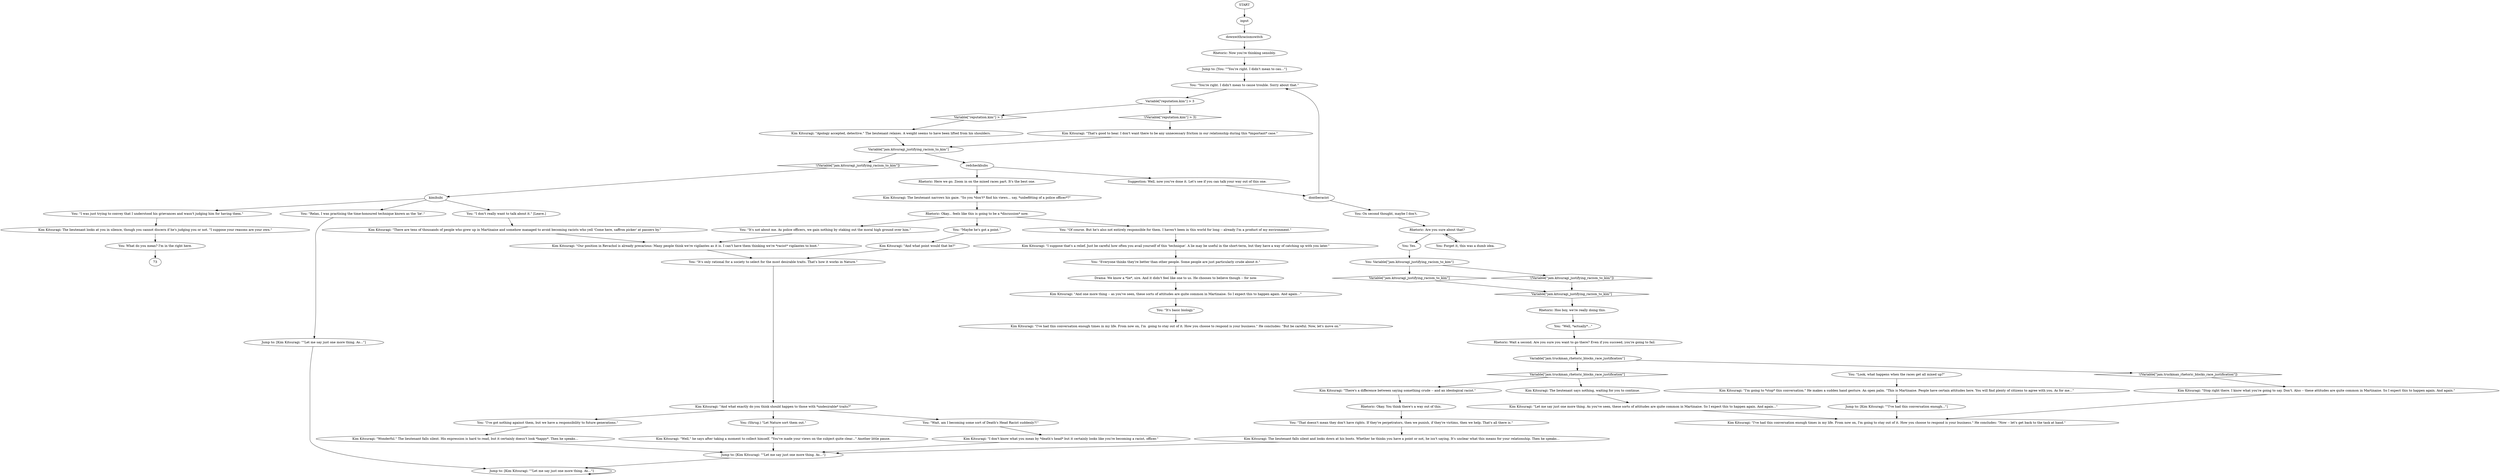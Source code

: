 # KIM SWITCH / RACIST KITSURAGI
# Dialogue about if you are down the racism. Triggers some distance after leaving the lorry driver (it's hooked up to the Kim switchboard).
# ==================================================
digraph G {
	  0 [label="START"];
	  1 [label="input"];
	  2 [label="Kim Kitsuragi: \"And one more thing -- as you've seen, these sorts of attitudes are quite common in Martinaise. So I expect this to happen again. And again...\""];
	  3 [label="You: \"Relax, I was practising the time-honoured technique known as the 'lie'.\""];
	  4 [label="Kim Kitsuragi: The lieutenant falls silent and looks down at his boots. Whether he thinks you have a point or not, he isn't saying. It's unclear what this means for your relationship. Then he speaks..."];
	  5 [label="You: \"It's not about me. As police officers, we gain nothing by staking out the moral high ground over him.\""];
	  6 [label="Kim Kitsuragi: \"Wonderful.\" The lieutenant falls silent. His expression is hard to read, but it certainly doesn't look *happy*. Then he speaks..."];
	  7 [label="You: \"Wait, am I becoming some sort of Death's Head Racist suddenly?!\""];
	  8 [label="You: \"I've got nothing against them, but we have a responsibility to future generations.\""];
	  9 [label="Kim Kitsuragi: \"And what exactly do you think should happen to those with *undesirable* traits?\""];
	  10 [label="Rhetoric: Wait a second. Are you sure you want to go there? Even if you succeed, you're going to fail."];
	  11 [label="Kim Kitsuragi: \"I've had this conversation enough times in my life. From now on, I'm going to stay out of it. How you choose to respond is your business.\" He concludes: \"Now -- let's get back to the task at hand.\""];
	  12 [label="Rhetoric: Hoo boy, we're really doing this."];
	  13 [label="You: \"Of course. But he's also not entirely responsible for them. I haven't been in this world for long -- already I'm a product of my environment.\""];
	  14 [label="Kim Kitsuragi: \"Apology accepted, detective.\" The lieutenant relaxes. A weight seems to have been lifted from his shoulders."];
	  15 [label="Variable[\"jam.truckman_rhetoric_blocks_race_justification\"]"];
	  16 [label="Variable[\"jam.truckman_rhetoric_blocks_race_justification\"]", shape=diamond];
	  17 [label="!(Variable[\"jam.truckman_rhetoric_blocks_race_justification\"])", shape=diamond];
	  18 [label="Kim Kitsuragi: \"I'm going to *stop* this conversation.\" He makes a sudden hand gesture. An open palm. \"This is Martinaise. People have certain attitudes here. You will find plenty of citizens to agree with you. As for me...\""];
	  19 [label="Kim Kitsuragi: \"That's good to hear. I don't want there to be any unnecessary friction in our relationship during this *important* case.\""];
	  20 [label="You: \"That doesn't mean they don't have rights. If they're perpetrators, then we punish, if they're victims, then we help. That's all there is.\""];
	  21 [label="Kim Kitsuragi: \"I don't know what you mean by *death's head* but it certainly looks like you're becoming a racist, officer.\""];
	  22 [label="You: (Shrug.) \"Let Nature sort them out.\""];
	  23 [label="Kim Kitsuragi: \"And what point would that be?\""];
	  24 [label="Rhetoric: Okay... feels like this is going to be a *discussion* now."];
	  25 [label="Jump to: [Kim Kitsuragi: \"\"Let me say just one more thing. As...\"]"];
	  26 [label="Rhetoric: Okay. You think there's a way out of this."];
	  27 [label="You: \"I don't really want to talk about it.\" [Leave.]"];
	  28 [label="Kim Kitsuragi: \"Our position in Revachol is already precarious: Many people think we're vigilantes as it is. I can't have them thinking we're *racist* vigilantes to boot.\""];
	  29 [label="You: Forget it, this was a dumb idea."];
	  30 [label="Kim Kitsuragi: \"Well,\" he says after taking a moment to collect himself. \"You've made your views on the subject quite clear...\" Another little pause."];
	  31 [label="You: \"I was just trying to convey that I understood his grievances and wasn't judging him for having them.\""];
	  32 [label="You: Yes."];
	  33 [label="You: Variable[\"jam.kitsuragi_justifying_racism_to_kim\"]"];
	  34 [label="Variable[\"jam.kitsuragi_justifying_racism_to_kim\"]", shape=diamond];
	  35 [label="!(Variable[\"jam.kitsuragi_justifying_racism_to_kim\"])", shape=diamond];
	  36 [label="You: \"You're right. I didn't mean to cause trouble. Sorry about that.\""];
	  37 [label="You: \"Maybe he's got a point.\""];
	  38 [label="Jump to: [You: \"\"You're right. I didn't mean to cau...\"]"];
	  39 [label="Jump to: [Kim Kitsuragi: \"\"I've had this conversation enough...\"]"];
	  40 [label="downwithracismswitch"];
	  41 [label="Variable[\"reputation.kim\"] > 3"];
	  42 [label="Variable[\"reputation.kim\"] > 3", shape=diamond];
	  43 [label="!(Variable[\"reputation.kim\"] > 3)", shape=diamond];
	  44 [label="Kim Kitsuragi: \"Stop right there. I know what you're going to say. Don't. Also -- these attitudes are quite common in Martinaise. So I expect this to happen again. And again.\""];
	  45 [label="You: \"Look, what happens when the races get all mixed up?\""];
	  46 [label="Kim Kitsuragi: The lieutenant narrows his gaze. \"So you *don't* find his views... say, *unbefitting of a police officer*?\""];
	  47 [label="Kim Kitsuragi: The lieutenant looks at you in silence, though you cannot discern if he's judging you or not. \"I suppose your reasons are your own.\""];
	  48 [label="Kim Kitsuragi: \"There are tens of thousands of people who grew up in Martinaise and somehow managed to avoid becoming racists who yell 'Come here, saffron picker' at passers by.\""];
	  49 [label="Kim Kitsuragi: \"I suppose that's a relief. Just be careful how often you avail yourself of this 'technique'. A lie may be useful in the short-term, but they have a way of catching up with you later.\""];
	  50 [label="Jump to: [Kim Kitsuragi: \"\"Let me say just one more thing. As...\"]"];
	  51 [label="You: What do you mean? I'm in the right here."];
	  52 [label="Kim Kitsuragi: The lieutenant says nothing, waiting for you to continue."];
	  53 [label="Kim Kitsuragi: \"I've had this conversation enough times in my life. From now on, I'm  going to stay out of it. How you choose to respond is your business.\" He concludes: \"But be careful. Now, let's move on.\""];
	  54 [label="You: \"It's basic biology.\""];
	  55 [label="Rhetoric: Here we go. Zoom in on the mixed races part. It's the best one."];
	  56 [label="kimihubi"];
	  57 [label="dontberacist"];
	  58 [label="You: \"It's only rational for a society to select for the most desirable traits. That's how it works in Nature.\""];
	  59 [label="Kim Kitsuragi: \"Let me say just one more thing. As you've seen, these sorts of attitudes are quite common in Martinaise. So I expect this to happen again. And again...\""];
	  60 [label="Jump to: [Kim Kitsuragi: \"\"Let me say just one more thing. As...\"]"];
	  61 [label="Variable[\"jam.kitsuragi_justifying_racism_to_kim\"]"];
	  62 [label="Variable[\"jam.kitsuragi_justifying_racism_to_kim\"]", shape=diamond];
	  63 [label="!(Variable[\"jam.kitsuragi_justifying_racism_to_kim\"])", shape=diamond];
	  64 [label="redcheckhubs"];
	  65 [label="You: \"Well, *actually*...\""];
	  66 [label="You: On second thought, maybe I don't."];
	  67 [label="Kim Kitsuragi: \"There's a difference between saying something crude -- and an ideological racist.\""];
	  68 [label="Drama: We know a *lie*, sire. And it didn't feel like one to us. He chooses to believe though -- for now."];
	  69 [label="You: \"Everyone thinks they're better than other people. Some people are just particularly crude about it.\""];
	  70 [label="Suggestion: Well, now you've done it. Let's see if you can talk your way out of this one."];
	  71 [label="Rhetoric: Now you're thinking sensibly."];
	  72 [label="Rhetoric: Are you sure about that?"];
	  0 -> 1
	  1 -> 40
	  2 -> 54
	  3 -> 50
	  4 -> 25
	  5 -> 28
	  6 -> 25
	  7 -> 21
	  8 -> 6
	  9 -> 8
	  9 -> 22
	  9 -> 7
	  10 -> 15
	  12 -> 65
	  13 -> 49
	  14 -> 61
	  15 -> 16
	  15 -> 17
	  16 -> 67
	  16 -> 52
	  17 -> 44
	  18 -> 39
	  19 -> 61
	  20 -> 4
	  21 -> 25
	  22 -> 30
	  23 -> 58
	  24 -> 13
	  24 -> 37
	  24 -> 5
	  25 -> 60
	  26 -> 20
	  27 -> 48
	  28 -> 58
	  29 -> 72
	  30 -> 25
	  31 -> 47
	  32 -> 33
	  33 -> 34
	  33 -> 35
	  34 -> 62
	  35 -> 62
	  36 -> 41
	  37 -> 23
	  38 -> 36
	  39 -> 11
	  40 -> 71
	  41 -> 42
	  41 -> 43
	  42 -> 14
	  43 -> 19
	  44 -> 11
	  45 -> 18
	  46 -> 24
	  47 -> 51
	  48 -> 28
	  49 -> 69
	  50 -> 60
	  51 -> 73
	  52 -> 59
	  54 -> 53
	  55 -> 46
	  56 -> 27
	  56 -> 3
	  56 -> 31
	  57 -> 66
	  57 -> 36
	  58 -> 9
	  59 -> 11
	  60 -> 60
	  61 -> 64
	  61 -> 63
	  62 -> 12
	  63 -> 56
	  64 -> 70
	  64 -> 55
	  65 -> 10
	  66 -> 72
	  67 -> 26
	  68 -> 2
	  69 -> 68
	  70 -> 57
	  71 -> 38
	  72 -> 32
	  72 -> 29
}

